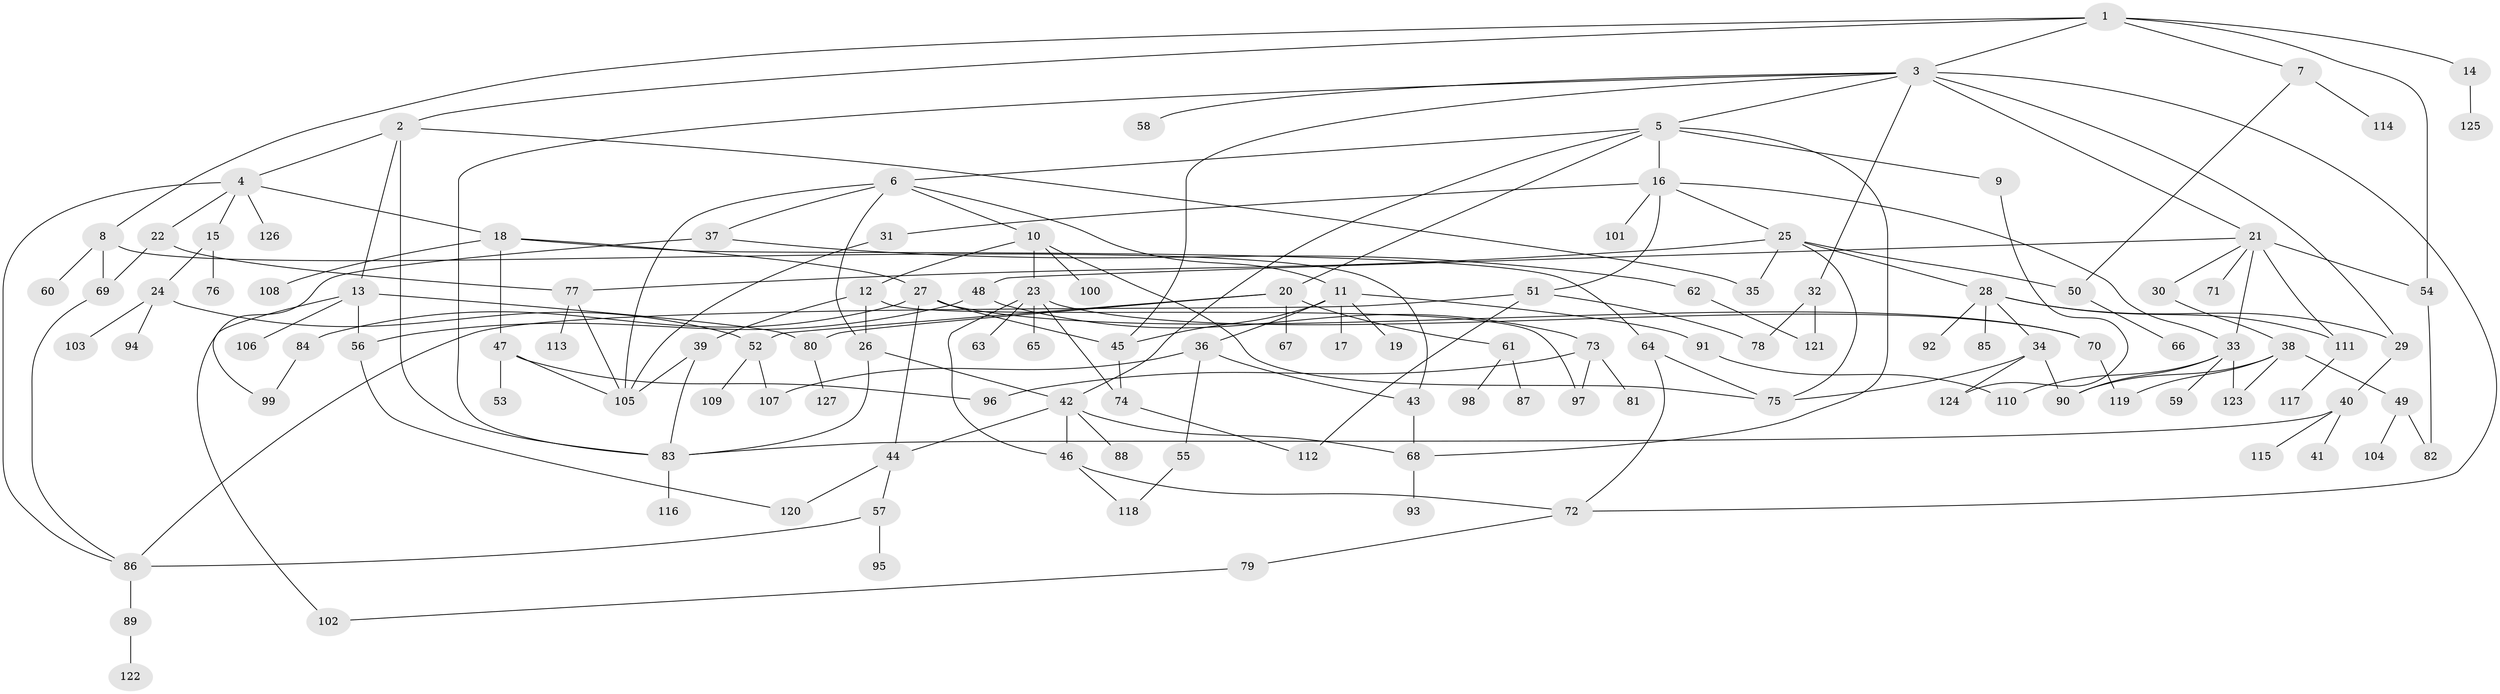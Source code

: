 // Generated by graph-tools (version 1.1) at 2025/49/03/09/25 03:49:15]
// undirected, 127 vertices, 181 edges
graph export_dot {
graph [start="1"]
  node [color=gray90,style=filled];
  1;
  2;
  3;
  4;
  5;
  6;
  7;
  8;
  9;
  10;
  11;
  12;
  13;
  14;
  15;
  16;
  17;
  18;
  19;
  20;
  21;
  22;
  23;
  24;
  25;
  26;
  27;
  28;
  29;
  30;
  31;
  32;
  33;
  34;
  35;
  36;
  37;
  38;
  39;
  40;
  41;
  42;
  43;
  44;
  45;
  46;
  47;
  48;
  49;
  50;
  51;
  52;
  53;
  54;
  55;
  56;
  57;
  58;
  59;
  60;
  61;
  62;
  63;
  64;
  65;
  66;
  67;
  68;
  69;
  70;
  71;
  72;
  73;
  74;
  75;
  76;
  77;
  78;
  79;
  80;
  81;
  82;
  83;
  84;
  85;
  86;
  87;
  88;
  89;
  90;
  91;
  92;
  93;
  94;
  95;
  96;
  97;
  98;
  99;
  100;
  101;
  102;
  103;
  104;
  105;
  106;
  107;
  108;
  109;
  110;
  111;
  112;
  113;
  114;
  115;
  116;
  117;
  118;
  119;
  120;
  121;
  122;
  123;
  124;
  125;
  126;
  127;
  1 -- 2;
  1 -- 3;
  1 -- 7;
  1 -- 8;
  1 -- 14;
  1 -- 54;
  2 -- 4;
  2 -- 13;
  2 -- 35;
  2 -- 83;
  3 -- 5;
  3 -- 21;
  3 -- 32;
  3 -- 58;
  3 -- 72;
  3 -- 83;
  3 -- 29;
  3 -- 45;
  4 -- 15;
  4 -- 18;
  4 -- 22;
  4 -- 126;
  4 -- 86;
  5 -- 6;
  5 -- 9;
  5 -- 16;
  5 -- 20;
  5 -- 42;
  5 -- 68;
  6 -- 10;
  6 -- 11;
  6 -- 37;
  6 -- 26;
  6 -- 105;
  7 -- 114;
  7 -- 50;
  8 -- 60;
  8 -- 43;
  8 -- 69;
  9 -- 124;
  10 -- 12;
  10 -- 23;
  10 -- 100;
  10 -- 75;
  11 -- 17;
  11 -- 19;
  11 -- 36;
  11 -- 91;
  11 -- 45;
  12 -- 26;
  12 -- 39;
  12 -- 97;
  13 -- 56;
  13 -- 80;
  13 -- 102;
  13 -- 106;
  14 -- 125;
  15 -- 24;
  15 -- 76;
  16 -- 25;
  16 -- 31;
  16 -- 33;
  16 -- 51;
  16 -- 101;
  18 -- 27;
  18 -- 47;
  18 -- 64;
  18 -- 108;
  20 -- 52;
  20 -- 61;
  20 -- 67;
  20 -- 80;
  21 -- 30;
  21 -- 48;
  21 -- 71;
  21 -- 111;
  21 -- 33;
  21 -- 54;
  22 -- 69;
  22 -- 77;
  23 -- 63;
  23 -- 65;
  23 -- 46;
  23 -- 74;
  23 -- 70;
  24 -- 94;
  24 -- 103;
  24 -- 52;
  25 -- 28;
  25 -- 35;
  25 -- 50;
  25 -- 75;
  25 -- 77;
  26 -- 42;
  26 -- 83;
  27 -- 45;
  27 -- 70;
  27 -- 84;
  27 -- 44;
  28 -- 29;
  28 -- 34;
  28 -- 85;
  28 -- 92;
  28 -- 111;
  29 -- 40;
  30 -- 38;
  31 -- 105;
  32 -- 121;
  32 -- 78;
  33 -- 59;
  33 -- 123;
  33 -- 110;
  33 -- 90;
  34 -- 75;
  34 -- 124;
  34 -- 90;
  36 -- 43;
  36 -- 55;
  36 -- 107;
  37 -- 62;
  37 -- 99;
  38 -- 49;
  38 -- 90;
  38 -- 119;
  38 -- 123;
  39 -- 83;
  39 -- 105;
  40 -- 41;
  40 -- 115;
  40 -- 83;
  42 -- 44;
  42 -- 46;
  42 -- 68;
  42 -- 88;
  43 -- 68;
  44 -- 57;
  44 -- 120;
  45 -- 74;
  46 -- 118;
  46 -- 72;
  47 -- 53;
  47 -- 96;
  47 -- 105;
  48 -- 73;
  48 -- 56;
  49 -- 82;
  49 -- 104;
  50 -- 66;
  51 -- 78;
  51 -- 112;
  51 -- 86;
  52 -- 109;
  52 -- 107;
  54 -- 82;
  55 -- 118;
  56 -- 120;
  57 -- 95;
  57 -- 86;
  61 -- 87;
  61 -- 98;
  62 -- 121;
  64 -- 72;
  64 -- 75;
  68 -- 93;
  69 -- 86;
  70 -- 119;
  72 -- 79;
  73 -- 81;
  73 -- 96;
  73 -- 97;
  74 -- 112;
  77 -- 105;
  77 -- 113;
  79 -- 102;
  80 -- 127;
  83 -- 116;
  84 -- 99;
  86 -- 89;
  89 -- 122;
  91 -- 110;
  111 -- 117;
}
